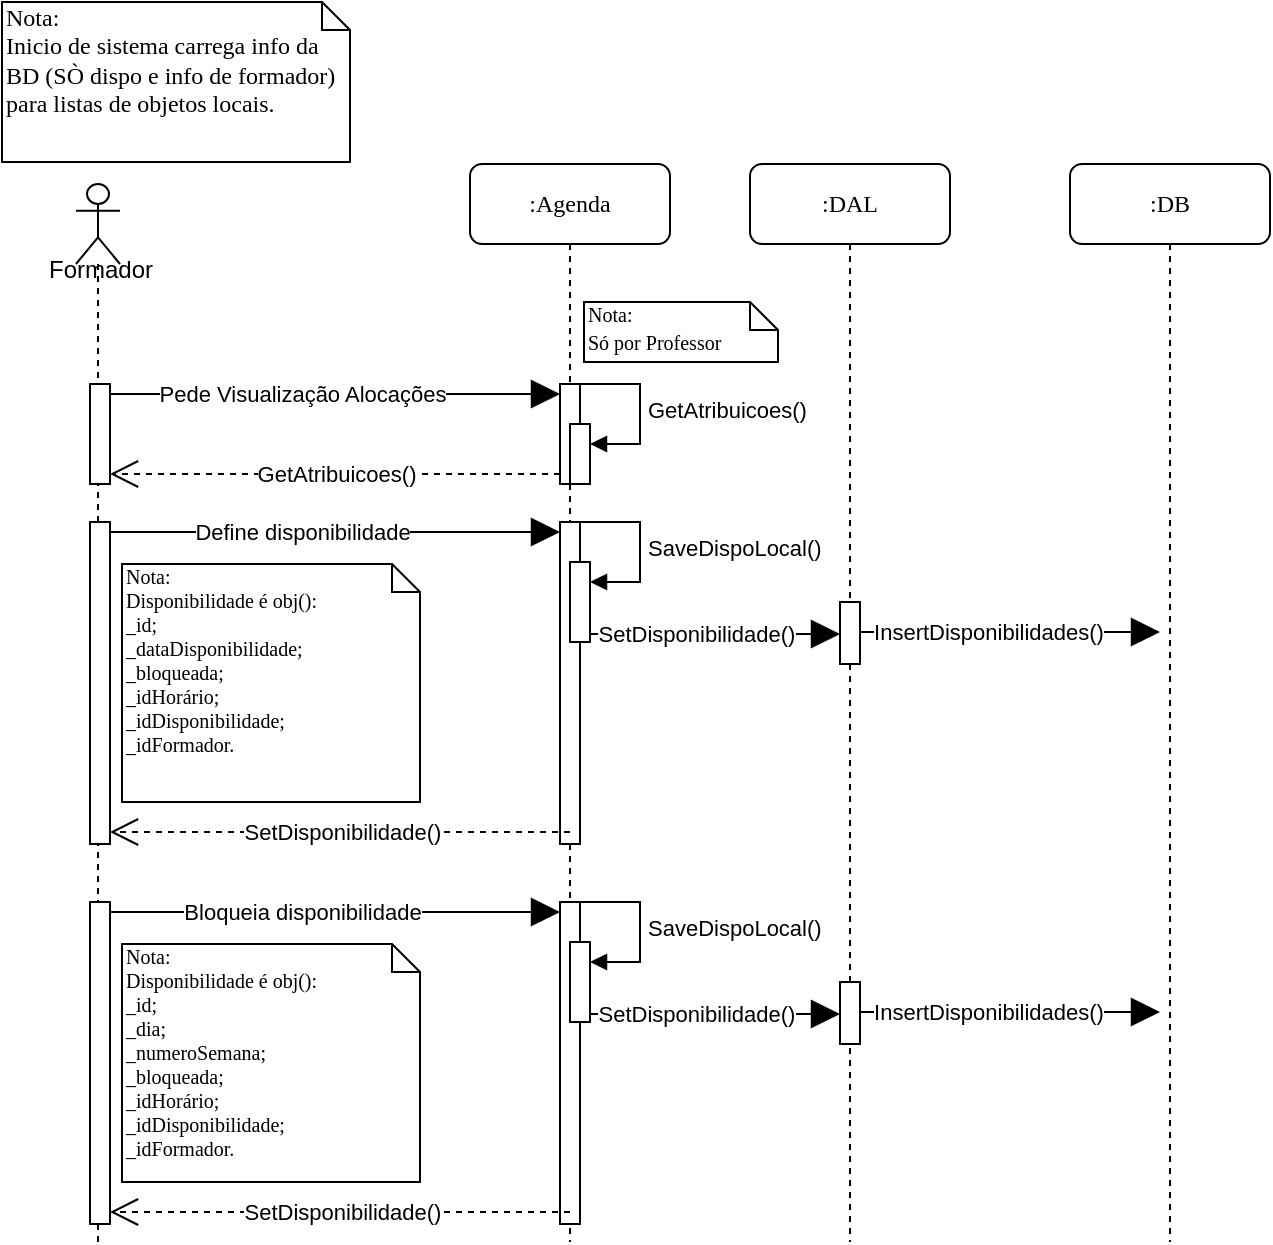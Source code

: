 <mxfile version="21.7.2" type="device">
  <diagram name="Page-1" id="13e1069c-82ec-6db2-03f1-153e76fe0fe0">
    <mxGraphModel dx="555" dy="966" grid="1" gridSize="10" guides="1" tooltips="1" connect="1" arrows="1" fold="1" page="1" pageScale="1" pageWidth="1100" pageHeight="850" background="none" math="0" shadow="0">
      <root>
        <mxCell id="0" />
        <mxCell id="1" parent="0" />
        <mxCell id="4HxHFRnomMjTDE2yFyBx-1" value=":DAL" style="shape=umlLifeline;perimeter=lifelinePerimeter;whiteSpace=wrap;html=1;container=1;collapsible=0;recursiveResize=0;outlineConnect=0;rounded=1;shadow=0;comic=0;labelBackgroundColor=none;strokeWidth=1;fontFamily=Verdana;fontSize=12;align=center;" parent="1" vertex="1">
          <mxGeometry x="415" y="120" width="100" height="539" as="geometry" />
        </mxCell>
        <mxCell id="4HxHFRnomMjTDE2yFyBx-69" value="" style="html=1;points=[];perimeter=orthogonalPerimeter;outlineConnect=0;targetShapes=umlLifeline;portConstraint=eastwest;newEdgeStyle={&quot;edgeStyle&quot;:&quot;elbowEdgeStyle&quot;,&quot;elbow&quot;:&quot;vertical&quot;,&quot;curved&quot;:0,&quot;rounded&quot;:0};" parent="4HxHFRnomMjTDE2yFyBx-1" vertex="1">
          <mxGeometry x="45" y="219" width="10" height="31" as="geometry" />
        </mxCell>
        <mxCell id="4HxHFRnomMjTDE2yFyBx-8" value=":DB" style="shape=umlLifeline;perimeter=lifelinePerimeter;whiteSpace=wrap;html=1;container=1;collapsible=0;recursiveResize=0;outlineConnect=0;rounded=1;shadow=0;comic=0;labelBackgroundColor=none;strokeWidth=1;fontFamily=Verdana;fontSize=12;align=center;" parent="1" vertex="1">
          <mxGeometry x="575" y="120" width="100" height="539" as="geometry" />
        </mxCell>
        <mxCell id="4HxHFRnomMjTDE2yFyBx-73" value="" style="endArrow=block;endFill=1;endSize=12;html=1;rounded=0;" parent="4HxHFRnomMjTDE2yFyBx-8" edge="1">
          <mxGeometry width="160" relative="1" as="geometry">
            <mxPoint x="-105" y="234" as="sourcePoint" />
            <mxPoint x="45" y="234" as="targetPoint" />
          </mxGeometry>
        </mxCell>
        <mxCell id="4HxHFRnomMjTDE2yFyBx-74" value="InsertDisponibilidades()" style="edgeLabel;html=1;align=center;verticalAlign=middle;resizable=0;points=[];" parent="4HxHFRnomMjTDE2yFyBx-73" vertex="1" connectable="0">
          <mxGeometry x="-0.15" relative="1" as="geometry">
            <mxPoint as="offset" />
          </mxGeometry>
        </mxCell>
        <mxCell id="4HxHFRnomMjTDE2yFyBx-11" value=":Agenda" style="shape=umlLifeline;perimeter=lifelinePerimeter;whiteSpace=wrap;html=1;container=1;collapsible=0;recursiveResize=0;outlineConnect=0;rounded=1;shadow=0;comic=0;labelBackgroundColor=none;strokeWidth=1;fontFamily=Verdana;fontSize=12;align=center;movable=1;resizable=1;rotatable=1;deletable=1;editable=1;locked=0;connectable=1;" parent="1" vertex="1">
          <mxGeometry x="275" y="120" width="100" height="539" as="geometry" />
        </mxCell>
        <mxCell id="4HxHFRnomMjTDE2yFyBx-15" value="" style="html=1;points=[];perimeter=orthogonalPerimeter;outlineConnect=0;targetShapes=umlLifeline;portConstraint=eastwest;newEdgeStyle={&quot;edgeStyle&quot;:&quot;elbowEdgeStyle&quot;,&quot;elbow&quot;:&quot;vertical&quot;,&quot;curved&quot;:0,&quot;rounded&quot;:0};" parent="4HxHFRnomMjTDE2yFyBx-11" vertex="1">
          <mxGeometry x="45" y="110" width="10" height="50" as="geometry" />
        </mxCell>
        <mxCell id="4HxHFRnomMjTDE2yFyBx-23" value="" style="html=1;points=[];perimeter=orthogonalPerimeter;outlineConnect=0;targetShapes=umlLifeline;portConstraint=eastwest;newEdgeStyle={&quot;edgeStyle&quot;:&quot;elbowEdgeStyle&quot;,&quot;elbow&quot;:&quot;vertical&quot;,&quot;curved&quot;:0,&quot;rounded&quot;:0};" parent="4HxHFRnomMjTDE2yFyBx-11" vertex="1">
          <mxGeometry x="50" y="130" width="10" height="30" as="geometry" />
        </mxCell>
        <mxCell id="4HxHFRnomMjTDE2yFyBx-24" value="GetAtribuicoes()" style="html=1;align=left;spacingLeft=2;endArrow=block;rounded=0;edgeStyle=orthogonalEdgeStyle;curved=0;rounded=0;" parent="4HxHFRnomMjTDE2yFyBx-11" target="4HxHFRnomMjTDE2yFyBx-23" edge="1">
          <mxGeometry relative="1" as="geometry">
            <mxPoint x="55" y="110" as="sourcePoint" />
            <Array as="points">
              <mxPoint x="85" y="140" />
            </Array>
          </mxGeometry>
        </mxCell>
        <mxCell id="4HxHFRnomMjTDE2yFyBx-63" value="" style="html=1;points=[];perimeter=orthogonalPerimeter;outlineConnect=0;targetShapes=umlLifeline;portConstraint=eastwest;newEdgeStyle={&quot;edgeStyle&quot;:&quot;elbowEdgeStyle&quot;,&quot;elbow&quot;:&quot;vertical&quot;,&quot;curved&quot;:0,&quot;rounded&quot;:0};" parent="4HxHFRnomMjTDE2yFyBx-11" vertex="1">
          <mxGeometry x="45" y="179" width="10" height="161" as="geometry" />
        </mxCell>
        <mxCell id="4HxHFRnomMjTDE2yFyBx-64" value="" style="endArrow=block;endFill=1;endSize=12;html=1;rounded=0;" parent="4HxHFRnomMjTDE2yFyBx-11" edge="1">
          <mxGeometry width="160" relative="1" as="geometry">
            <mxPoint x="-180" y="184" as="sourcePoint" />
            <mxPoint x="45" y="184" as="targetPoint" />
          </mxGeometry>
        </mxCell>
        <mxCell id="4HxHFRnomMjTDE2yFyBx-65" value="Define disponibilidade" style="edgeLabel;html=1;align=center;verticalAlign=middle;resizable=0;points=[];" parent="4HxHFRnomMjTDE2yFyBx-64" vertex="1" connectable="0">
          <mxGeometry x="-0.15" relative="1" as="geometry">
            <mxPoint as="offset" />
          </mxGeometry>
        </mxCell>
        <mxCell id="4HxHFRnomMjTDE2yFyBx-67" value="" style="html=1;points=[];perimeter=orthogonalPerimeter;outlineConnect=0;targetShapes=umlLifeline;portConstraint=eastwest;newEdgeStyle={&quot;edgeStyle&quot;:&quot;elbowEdgeStyle&quot;,&quot;elbow&quot;:&quot;vertical&quot;,&quot;curved&quot;:0,&quot;rounded&quot;:0};" parent="4HxHFRnomMjTDE2yFyBx-11" vertex="1">
          <mxGeometry x="50" y="199" width="10" height="40" as="geometry" />
        </mxCell>
        <mxCell id="4HxHFRnomMjTDE2yFyBx-68" value="SaveDispoLocal()" style="html=1;align=left;spacingLeft=2;endArrow=block;rounded=0;edgeStyle=orthogonalEdgeStyle;curved=0;rounded=0;" parent="4HxHFRnomMjTDE2yFyBx-11" target="4HxHFRnomMjTDE2yFyBx-67" edge="1">
          <mxGeometry relative="1" as="geometry">
            <mxPoint x="55" y="179" as="sourcePoint" />
            <Array as="points">
              <mxPoint x="85" y="209" />
            </Array>
          </mxGeometry>
        </mxCell>
        <mxCell id="4HxHFRnomMjTDE2yFyBx-25" value="" style="shape=umlLifeline;perimeter=lifelinePerimeter;whiteSpace=wrap;html=1;container=1;dropTarget=0;collapsible=0;recursiveResize=0;outlineConnect=0;portConstraint=eastwest;newEdgeStyle={&quot;edgeStyle&quot;:&quot;elbowEdgeStyle&quot;,&quot;elbow&quot;:&quot;vertical&quot;,&quot;curved&quot;:0,&quot;rounded&quot;:0};participant=umlActor;size=40;" parent="1" vertex="1">
          <mxGeometry x="78" y="130" width="22" height="529" as="geometry" />
        </mxCell>
        <mxCell id="4HxHFRnomMjTDE2yFyBx-62" value="" style="html=1;points=[];perimeter=orthogonalPerimeter;outlineConnect=0;targetShapes=umlLifeline;portConstraint=eastwest;newEdgeStyle={&quot;edgeStyle&quot;:&quot;elbowEdgeStyle&quot;,&quot;elbow&quot;:&quot;vertical&quot;,&quot;curved&quot;:0,&quot;rounded&quot;:0};" parent="4HxHFRnomMjTDE2yFyBx-25" vertex="1">
          <mxGeometry x="7" y="169" width="10" height="161" as="geometry" />
        </mxCell>
        <mxCell id="4HxHFRnomMjTDE2yFyBx-78" value="" style="html=1;points=[];perimeter=orthogonalPerimeter;outlineConnect=0;targetShapes=umlLifeline;portConstraint=eastwest;newEdgeStyle={&quot;edgeStyle&quot;:&quot;elbowEdgeStyle&quot;,&quot;elbow&quot;:&quot;vertical&quot;,&quot;curved&quot;:0,&quot;rounded&quot;:0};" parent="4HxHFRnomMjTDE2yFyBx-25" vertex="1">
          <mxGeometry x="382" y="399" width="10" height="31" as="geometry" />
        </mxCell>
        <mxCell id="4HxHFRnomMjTDE2yFyBx-79" value="" style="endArrow=block;endFill=1;endSize=12;html=1;rounded=0;" parent="4HxHFRnomMjTDE2yFyBx-25" edge="1">
          <mxGeometry width="160" relative="1" as="geometry">
            <mxPoint x="392" y="414" as="sourcePoint" />
            <mxPoint x="542" y="414" as="targetPoint" />
          </mxGeometry>
        </mxCell>
        <mxCell id="4HxHFRnomMjTDE2yFyBx-80" value="InsertDisponibilidades()" style="edgeLabel;html=1;align=center;verticalAlign=middle;resizable=0;points=[];" parent="4HxHFRnomMjTDE2yFyBx-79" vertex="1" connectable="0">
          <mxGeometry x="-0.15" relative="1" as="geometry">
            <mxPoint as="offset" />
          </mxGeometry>
        </mxCell>
        <mxCell id="4HxHFRnomMjTDE2yFyBx-81" value="" style="html=1;points=[];perimeter=orthogonalPerimeter;outlineConnect=0;targetShapes=umlLifeline;portConstraint=eastwest;newEdgeStyle={&quot;edgeStyle&quot;:&quot;elbowEdgeStyle&quot;,&quot;elbow&quot;:&quot;vertical&quot;,&quot;curved&quot;:0,&quot;rounded&quot;:0};" parent="4HxHFRnomMjTDE2yFyBx-25" vertex="1">
          <mxGeometry x="242" y="359" width="10" height="161" as="geometry" />
        </mxCell>
        <mxCell id="4HxHFRnomMjTDE2yFyBx-82" value="" style="endArrow=block;endFill=1;endSize=12;html=1;rounded=0;" parent="4HxHFRnomMjTDE2yFyBx-25" edge="1">
          <mxGeometry width="160" relative="1" as="geometry">
            <mxPoint x="17" y="364" as="sourcePoint" />
            <mxPoint x="242" y="364" as="targetPoint" />
          </mxGeometry>
        </mxCell>
        <mxCell id="4HxHFRnomMjTDE2yFyBx-83" value="Bloqueia disponibilidade" style="edgeLabel;html=1;align=center;verticalAlign=middle;resizable=0;points=[];" parent="4HxHFRnomMjTDE2yFyBx-82" vertex="1" connectable="0">
          <mxGeometry x="-0.15" relative="1" as="geometry">
            <mxPoint as="offset" />
          </mxGeometry>
        </mxCell>
        <mxCell id="4HxHFRnomMjTDE2yFyBx-84" value="" style="html=1;points=[];perimeter=orthogonalPerimeter;outlineConnect=0;targetShapes=umlLifeline;portConstraint=eastwest;newEdgeStyle={&quot;edgeStyle&quot;:&quot;elbowEdgeStyle&quot;,&quot;elbow&quot;:&quot;vertical&quot;,&quot;curved&quot;:0,&quot;rounded&quot;:0};" parent="4HxHFRnomMjTDE2yFyBx-25" vertex="1">
          <mxGeometry x="247" y="379" width="10" height="40" as="geometry" />
        </mxCell>
        <mxCell id="4HxHFRnomMjTDE2yFyBx-85" value="SaveDispoLocal()" style="html=1;align=left;spacingLeft=2;endArrow=block;rounded=0;edgeStyle=orthogonalEdgeStyle;curved=0;rounded=0;" parent="4HxHFRnomMjTDE2yFyBx-25" target="4HxHFRnomMjTDE2yFyBx-84" edge="1">
          <mxGeometry relative="1" as="geometry">
            <mxPoint x="252" y="359" as="sourcePoint" />
            <Array as="points">
              <mxPoint x="282" y="389" />
            </Array>
          </mxGeometry>
        </mxCell>
        <mxCell id="4HxHFRnomMjTDE2yFyBx-86" value="" style="html=1;points=[];perimeter=orthogonalPerimeter;outlineConnect=0;targetShapes=umlLifeline;portConstraint=eastwest;newEdgeStyle={&quot;edgeStyle&quot;:&quot;elbowEdgeStyle&quot;,&quot;elbow&quot;:&quot;vertical&quot;,&quot;curved&quot;:0,&quot;rounded&quot;:0};" parent="4HxHFRnomMjTDE2yFyBx-25" vertex="1">
          <mxGeometry x="7" y="359" width="10" height="161" as="geometry" />
        </mxCell>
        <mxCell id="4HxHFRnomMjTDE2yFyBx-87" value="" style="endArrow=block;endFill=1;endSize=12;html=1;rounded=0;exitX=0.9;exitY=0.007;exitDx=0;exitDy=0;exitPerimeter=0;" parent="4HxHFRnomMjTDE2yFyBx-25" edge="1">
          <mxGeometry width="160" relative="1" as="geometry">
            <mxPoint x="257" y="415" as="sourcePoint" />
            <mxPoint x="382" y="415" as="targetPoint" />
          </mxGeometry>
        </mxCell>
        <mxCell id="4HxHFRnomMjTDE2yFyBx-88" value="SetDisponibilidade()" style="edgeLabel;html=1;align=center;verticalAlign=middle;resizable=0;points=[];" parent="4HxHFRnomMjTDE2yFyBx-87" vertex="1" connectable="0">
          <mxGeometry x="-0.15" relative="1" as="geometry">
            <mxPoint as="offset" />
          </mxGeometry>
        </mxCell>
        <mxCell id="4HxHFRnomMjTDE2yFyBx-89" value="&lt;div style=&quot;font-size: 10px;&quot;&gt;&lt;font style=&quot;font-size: 10px;&quot;&gt;Nota:&lt;/font&gt;&lt;/div&gt;&lt;div style=&quot;font-size: 10px;&quot;&gt;&lt;font style=&quot;font-size: 10px;&quot;&gt;Disponibilidade é obj():&lt;/font&gt;&lt;/div&gt;&lt;div style=&quot;font-size: 10px;&quot;&gt;&lt;font style=&quot;font-size: 10px;&quot;&gt;_id;&lt;br&gt;&lt;/font&gt;&lt;/div&gt;&lt;div style=&quot;font-size: 10px;&quot;&gt;&lt;font style=&quot;font-size: 10px;&quot;&gt;_dia;&lt;/font&gt;&lt;/div&gt;&lt;div style=&quot;font-size: 10px;&quot;&gt;&lt;font style=&quot;font-size: 10px;&quot;&gt;_numeroSemana;&lt;/font&gt;&lt;/div&gt;&lt;div style=&quot;font-size: 10px;&quot;&gt;&lt;div style=&quot;font-size: 10px;&quot;&gt;&lt;font style=&quot;font-size: 10px;&quot;&gt;_bloqueada;&lt;br&gt;&lt;/font&gt;&lt;/div&gt;&lt;/div&gt;&lt;div style=&quot;font-size: 10px;&quot;&gt;&lt;font style=&quot;font-size: 10px;&quot;&gt;_idHorário;&lt;br&gt;&lt;/font&gt;&lt;/div&gt;&lt;div style=&quot;font-size: 10px;&quot;&gt;&lt;font style=&quot;font-size: 10px;&quot;&gt;_idDisponibilidade;&lt;/font&gt;&lt;/div&gt;&lt;div style=&quot;font-size: 10px;&quot;&gt;&lt;font style=&quot;font-size: 10px;&quot;&gt;_idFormador.&lt;/font&gt;&lt;/div&gt;" style="shape=note;whiteSpace=wrap;html=1;size=14;verticalAlign=top;align=left;spacingTop=-6;rounded=0;shadow=0;comic=0;labelBackgroundColor=none;strokeWidth=1;fontFamily=Verdana;fontSize=12" parent="4HxHFRnomMjTDE2yFyBx-25" vertex="1">
          <mxGeometry x="23" y="380" width="149" height="119" as="geometry" />
        </mxCell>
        <mxCell id="4HxHFRnomMjTDE2yFyBx-90" value="SetDisponibilidade()" style="endArrow=open;endSize=12;dashed=1;html=1;rounded=0;" parent="4HxHFRnomMjTDE2yFyBx-25" edge="1">
          <mxGeometry x="-0.003" width="160" relative="1" as="geometry">
            <mxPoint x="247" y="514" as="sourcePoint" />
            <mxPoint x="17" y="514" as="targetPoint" />
            <mxPoint as="offset" />
          </mxGeometry>
        </mxCell>
        <mxCell id="4HxHFRnomMjTDE2yFyBx-43" value="Formador" style="text;html=1;align=center;verticalAlign=middle;resizable=0;points=[];autosize=1;strokeColor=none;fillColor=none;" parent="1" vertex="1">
          <mxGeometry x="50" y="158" width="80" height="30" as="geometry" />
        </mxCell>
        <mxCell id="4HxHFRnomMjTDE2yFyBx-44" value="" style="endArrow=block;endFill=1;endSize=12;html=1;rounded=0;" parent="1" edge="1">
          <mxGeometry width="160" relative="1" as="geometry">
            <mxPoint x="95" y="235" as="sourcePoint" />
            <mxPoint x="320" y="235" as="targetPoint" />
          </mxGeometry>
        </mxCell>
        <mxCell id="4HxHFRnomMjTDE2yFyBx-45" value="Pede Visualização Alocações" style="edgeLabel;html=1;align=center;verticalAlign=middle;resizable=0;points=[];" parent="4HxHFRnomMjTDE2yFyBx-44" vertex="1" connectable="0">
          <mxGeometry x="-0.15" relative="1" as="geometry">
            <mxPoint as="offset" />
          </mxGeometry>
        </mxCell>
        <mxCell id="4HxHFRnomMjTDE2yFyBx-46" value="GetAtribuicoes()" style="endArrow=open;endSize=12;dashed=1;html=1;rounded=0;" parent="1" edge="1">
          <mxGeometry x="-0.003" width="160" relative="1" as="geometry">
            <mxPoint x="320" y="275" as="sourcePoint" />
            <mxPoint x="95" y="275" as="targetPoint" />
            <mxPoint as="offset" />
          </mxGeometry>
        </mxCell>
        <mxCell id="4HxHFRnomMjTDE2yFyBx-56" value="" style="html=1;points=[];perimeter=orthogonalPerimeter;outlineConnect=0;targetShapes=umlLifeline;portConstraint=eastwest;newEdgeStyle={&quot;edgeStyle&quot;:&quot;elbowEdgeStyle&quot;,&quot;elbow&quot;:&quot;vertical&quot;,&quot;curved&quot;:0,&quot;rounded&quot;:0};" parent="1" vertex="1">
          <mxGeometry x="85" y="230" width="10" height="50" as="geometry" />
        </mxCell>
        <mxCell id="4HxHFRnomMjTDE2yFyBx-58" value="&lt;div&gt;Nota:&lt;/div&gt;Inicio de sistema carrega info da BD (SÒ dispo e info de formador) para listas de objetos locais." style="shape=note;whiteSpace=wrap;html=1;size=14;verticalAlign=top;align=left;spacingTop=-6;rounded=0;shadow=0;comic=0;labelBackgroundColor=none;strokeWidth=1;fontFamily=Verdana;fontSize=12" parent="1" vertex="1">
          <mxGeometry x="41" y="39" width="174" height="80" as="geometry" />
        </mxCell>
        <mxCell id="4HxHFRnomMjTDE2yFyBx-59" value="&lt;div style=&quot;font-size: 10px;&quot;&gt;&lt;font style=&quot;font-size: 10px;&quot;&gt;Nota:&lt;/font&gt;&lt;/div&gt;&lt;font style=&quot;font-size: 10px;&quot;&gt;Só por Professor&lt;br&gt;&lt;/font&gt;" style="shape=note;whiteSpace=wrap;html=1;size=14;verticalAlign=top;align=left;spacingTop=-6;rounded=0;shadow=0;comic=0;labelBackgroundColor=none;strokeWidth=1;fontFamily=Verdana;fontSize=12" parent="1" vertex="1">
          <mxGeometry x="332" y="189" width="97" height="30" as="geometry" />
        </mxCell>
        <mxCell id="4HxHFRnomMjTDE2yFyBx-70" value="" style="endArrow=block;endFill=1;endSize=12;html=1;rounded=0;exitX=0.9;exitY=0.007;exitDx=0;exitDy=0;exitPerimeter=0;" parent="1" edge="1">
          <mxGeometry width="160" relative="1" as="geometry">
            <mxPoint x="335" y="355" as="sourcePoint" />
            <mxPoint x="460" y="355" as="targetPoint" />
          </mxGeometry>
        </mxCell>
        <mxCell id="4HxHFRnomMjTDE2yFyBx-71" value="SetDisponibilidade()" style="edgeLabel;html=1;align=center;verticalAlign=middle;resizable=0;points=[];" parent="4HxHFRnomMjTDE2yFyBx-70" vertex="1" connectable="0">
          <mxGeometry x="-0.15" relative="1" as="geometry">
            <mxPoint as="offset" />
          </mxGeometry>
        </mxCell>
        <mxCell id="4HxHFRnomMjTDE2yFyBx-72" value="&lt;div style=&quot;font-size: 10px;&quot;&gt;&lt;font style=&quot;font-size: 10px;&quot;&gt;Nota:&lt;/font&gt;&lt;/div&gt;&lt;div style=&quot;font-size: 10px;&quot;&gt;&lt;font style=&quot;font-size: 10px;&quot;&gt;Disponibilidade é obj():&lt;/font&gt;&lt;/div&gt;&lt;div style=&quot;font-size: 10px;&quot;&gt;&lt;font style=&quot;font-size: 10px;&quot;&gt;_id;&lt;br&gt;&lt;/font&gt;&lt;/div&gt;&lt;div style=&quot;font-size: 10px;&quot;&gt;&lt;font style=&quot;font-size: 10px;&quot;&gt;_dataDisponibilidade;&lt;/font&gt;&lt;/div&gt;&lt;div style=&quot;font-size: 10px;&quot;&gt;&lt;div style=&quot;font-size: 10px;&quot;&gt;&lt;font style=&quot;font-size: 10px;&quot;&gt;_bloqueada;&lt;br&gt;&lt;/font&gt;&lt;/div&gt;&lt;/div&gt;&lt;div style=&quot;font-size: 10px;&quot;&gt;&lt;font style=&quot;font-size: 10px;&quot;&gt;_idHorário;&lt;br&gt;&lt;/font&gt;&lt;/div&gt;&lt;div style=&quot;font-size: 10px;&quot;&gt;&lt;font style=&quot;font-size: 10px;&quot;&gt;_idDisponibilidade;&lt;/font&gt;&lt;/div&gt;&lt;div style=&quot;font-size: 10px;&quot;&gt;&lt;font style=&quot;font-size: 10px;&quot;&gt;_idFormador.&lt;/font&gt;&lt;/div&gt;" style="shape=note;whiteSpace=wrap;html=1;size=14;verticalAlign=top;align=left;spacingTop=-6;rounded=0;shadow=0;comic=0;labelBackgroundColor=none;strokeWidth=1;fontFamily=Verdana;fontSize=12" parent="1" vertex="1">
          <mxGeometry x="101" y="320" width="149" height="119" as="geometry" />
        </mxCell>
        <mxCell id="4HxHFRnomMjTDE2yFyBx-76" value="SetDisponibilidade()" style="endArrow=open;endSize=12;dashed=1;html=1;rounded=0;" parent="1" edge="1">
          <mxGeometry x="-0.003" width="160" relative="1" as="geometry">
            <mxPoint x="325" y="454" as="sourcePoint" />
            <mxPoint x="95" y="454" as="targetPoint" />
            <mxPoint as="offset" />
          </mxGeometry>
        </mxCell>
      </root>
    </mxGraphModel>
  </diagram>
</mxfile>
